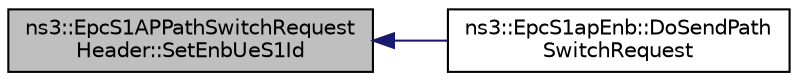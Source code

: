 digraph "ns3::EpcS1APPathSwitchRequestHeader::SetEnbUeS1Id"
{
  edge [fontname="Helvetica",fontsize="10",labelfontname="Helvetica",labelfontsize="10"];
  node [fontname="Helvetica",fontsize="10",shape=record];
  rankdir="LR";
  Node1 [label="ns3::EpcS1APPathSwitchRequest\lHeader::SetEnbUeS1Id",height=0.2,width=0.4,color="black", fillcolor="grey75", style="filled", fontcolor="black"];
  Node1 -> Node2 [dir="back",color="midnightblue",fontsize="10",style="solid"];
  Node2 [label="ns3::EpcS1apEnb::DoSendPath\lSwitchRequest",height=0.2,width=0.4,color="black", fillcolor="white", style="filled",URL="$db/d92/classns3_1_1EpcS1apEnb.html#aa3aef472fe65763feed2e40cc5574438"];
}
